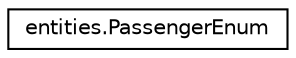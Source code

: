digraph "Graphical Class Hierarchy"
{
  edge [fontname="Helvetica",fontsize="10",labelfontname="Helvetica",labelfontsize="10"];
  node [fontname="Helvetica",fontsize="10",shape=record];
  rankdir="LR";
  Node0 [label="entities.PassengerEnum",height=0.2,width=0.4,color="black", fillcolor="white", style="filled",URL="$enumentities_1_1_passenger_enum.html"];
}
